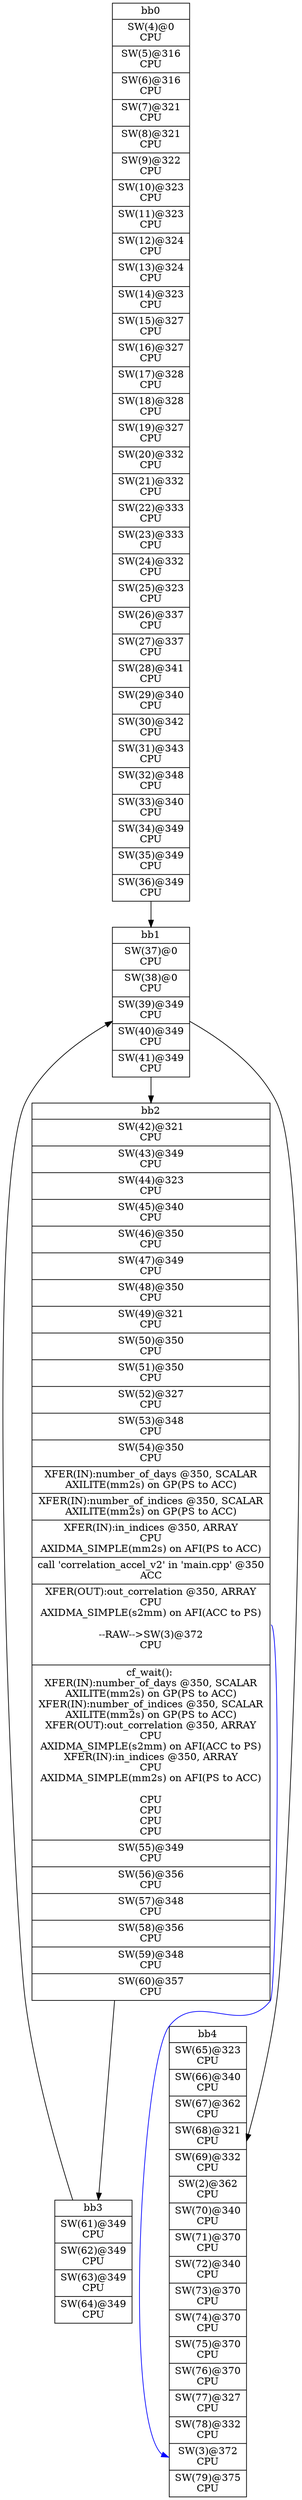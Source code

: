 digraph CDFG {
node [shape=record];
bb0 [shape=record, label = "{bb0|<x0x2d03ca0>SW(4)@0\nCPU\n|<x0x2d03d20>SW(5)@316\nCPU\n|<x0x2d03f10>SW(6)@316\nCPU\n|<x0x2d04660>SW(7)@321\nCPU\n|<x0x2d04890>SW(8)@321\nCPU\n|<x0x2d04ac0>SW(9)@322\nCPU\n|<x0x2d04cf0>SW(10)@323\nCPU\n|<x0x2d04f20>SW(11)@323\nCPU\n|<x0x2d05150>SW(12)@324\nCPU\n|<x0x2d053a0>SW(13)@324\nCPU\n|<x0x2d00ad0>SW(14)@323\nCPU\n|<x0x2d00d10>SW(15)@327\nCPU\n|<x0x2d00f40>SW(16)@327\nCPU\n|<x0x2d01170>SW(17)@328\nCPU\n|<x0x2d013c0>SW(18)@328\nCPU\n|<x0x2d015d0>SW(19)@327\nCPU\n|<x0x2d01810>SW(20)@332\nCPU\n|<x0x2d01a40>SW(21)@332\nCPU\n|<x0x2d01c70>SW(22)@333\nCPU\n|<x0x2d01ec0>SW(23)@333\nCPU\n|<x0x2d020d0>SW(24)@332\nCPU\n|<x0x2d02310>SW(25)@323\nCPU\n|<x0x2d02540>SW(26)@337\nCPU\n|<x0x2d02750>SW(27)@337\nCPU\n|<x0x2d02970>SW(28)@341\nCPU\n|<x0x2d06a00>SW(29)@340\nCPU\n|<x0x2d06c50>SW(30)@342\nCPU\n|<x0x2d06ec0>SW(31)@343\nCPU\n|<x0x2d07110>SW(32)@348\nCPU\n|<x0x2d07340>SW(33)@340\nCPU\n|<x0x2d07590>SW(34)@349\nCPU\n|<x0x2d077b0>SW(35)@349\nCPU\n|<x0x2d079f0>SW(36)@349\nCPU\n}"];
bb1 [shape=record, label = "{bb1|<x0x2d07d90>SW(37)@0\nCPU\n|<x0x2d07f00>SW(38)@0\nCPU\n|<x0x2d080a0>SW(39)@349\nCPU\n|<x0x2d082d0>SW(40)@349\nCPU\n|<x0x2d084e0>SW(41)@349\nCPU\n}"];
bb2 [shape=record, label = "{bb2|<x0x2d07c70>SW(42)@321\nCPU\n|<x0x2d08ae0>SW(43)@349\nCPU\n|<x0x2d08d10>SW(44)@323\nCPU\n|<x0x2d08f40>SW(45)@340\nCPU\n|<x0x2d09190>SW(46)@350\nCPU\n|<x0x2d093b0>SW(47)@349\nCPU\n|<x0x2d095e0>SW(48)@350\nCPU\n|<x0x2d097f0>SW(49)@321\nCPU\n|<x0x2d09a20>SW(50)@350\nCPU\n|<x0x2d09c30>SW(51)@350\nCPU\n|<x0x2d09e50>SW(52)@327\nCPU\n|<x0x2d0a080>SW(53)@348\nCPU\n|<x0x2d0a2b0>SW(54)@350\nCPU\n|<x0x2d0e1a0>XFER(IN):number_of_days @350, SCALAR\nAXILITE(mm2s) on GP(PS to ACC)\n|<x0x2d0e280>XFER(IN):number_of_indices @350, SCALAR\nAXILITE(mm2s) on GP(PS to ACC)\n|<x0x2d0e360>XFER(IN):in_indices @350, ARRAY\nCPU\nAXIDMA_SIMPLE(mm2s) on AFI(PS to ACC)\n|<x0x2cfc350>call 'correlation_accel_v2' in 'main.cpp' @350\nACC\n|<x0x2d0ece0>XFER(OUT):out_correlation @350, ARRAY\nCPU\nAXIDMA_SIMPLE(s2mm) on AFI(ACC to PS)\n\n--RAW--\>SW(3)@372\nCPU\n\n|<x0x2cff620>cf_wait(): \nXFER(IN):number_of_days @350, SCALAR\nAXILITE(mm2s) on GP(PS to ACC)\nXFER(IN):number_of_indices @350, SCALAR\nAXILITE(mm2s) on GP(PS to ACC)\nXFER(OUT):out_correlation @350, ARRAY\nCPU\nAXIDMA_SIMPLE(s2mm) on AFI(ACC to PS)\nXFER(IN):in_indices @350, ARRAY\nCPU\nAXIDMA_SIMPLE(mm2s) on AFI(PS to ACC)\n\nCPU\nCPU\nCPU\nCPU\n|<x0x2d0a500>SW(55)@349\nCPU\n|<x0x2d0a730>SW(56)@356\nCPU\n|<x0x2d0a940>SW(57)@348\nCPU\n|<x0x2d0ab80>SW(58)@356\nCPU\n|<x0x2d0ada0>SW(59)@348\nCPU\n|<x0x2d0afe0>SW(60)@357\nCPU\n}"];
bb3 [shape=record, label = "{bb3|<x0x2d0b320>SW(61)@349\nCPU\n|<x0x2d0b550>SW(62)@349\nCPU\n|<x0x2d0b760>SW(63)@349\nCPU\n|<x0x2d0b9a0>SW(64)@349\nCPU\n}"];
bb4 [shape=record, label = "{bb4|<x0x2d0bdb0>SW(65)@323\nCPU\n|<x0x2d0bfb0>SW(66)@340\nCPU\n|<x0x2d0c200>SW(67)@362\nCPU\n|<x0x2d0c420>SW(68)@321\nCPU\n|<x0x2d0c650>SW(69)@332\nCPU\n|<x0x2d00990>SW(2)@362\nCPU\n|<x0x2d0c8a0>SW(70)@340\nCPU\n|<x0x2d0cb60>SW(71)@370\nCPU\n|<x0x2d0cd20>SW(72)@340\nCPU\n|<x0x2d0cf70>SW(73)@370\nCPU\n|<x0x2d0d180>SW(74)@370\nCPU\n|<x0x2d0d390>SW(75)@370\nCPU\n|<x0x2d0d5a0>SW(76)@370\nCPU\n|<x0x2d0d7e0>SW(77)@327\nCPU\n|<x0x2d0da10>SW(78)@332\nCPU\n|<x0x2d006d0>SW(3)@372\nCPU\n|<x0x2d0dc60>SW(79)@375\nCPU\n}"];
bb0 -> bb1
bb1 -> bb2
bb1 -> bb4
bb2 -> bb3
bb3 -> bb1
bb2:x0x2d0ece0 -> bb4:x0x2d006d0[color=blue]
}
